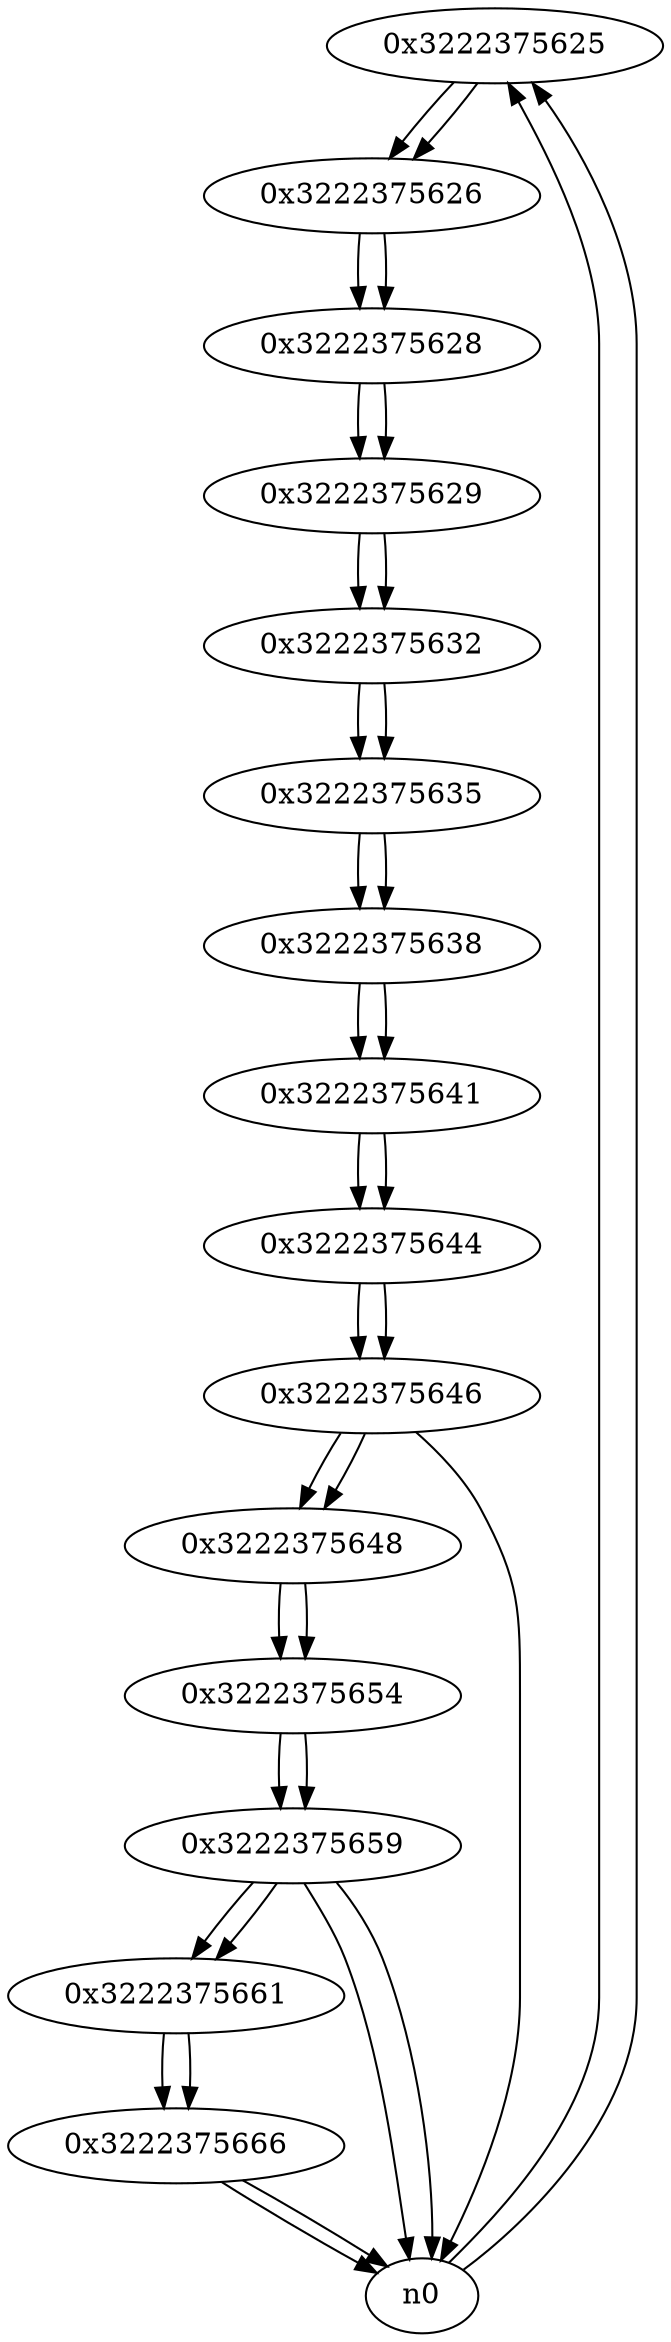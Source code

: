 digraph G{
/* nodes */
  n1 [label="0x3222375625"]
  n2 [label="0x3222375626"]
  n3 [label="0x3222375628"]
  n4 [label="0x3222375629"]
  n5 [label="0x3222375632"]
  n6 [label="0x3222375635"]
  n7 [label="0x3222375638"]
  n8 [label="0x3222375641"]
  n9 [label="0x3222375644"]
  n10 [label="0x3222375646"]
  n11 [label="0x3222375648"]
  n12 [label="0x3222375654"]
  n13 [label="0x3222375659"]
  n14 [label="0x3222375661"]
  n15 [label="0x3222375666"]
/* edges */
n1 -> n2;
n0 -> n1;
n0 -> n1;
n2 -> n3;
n1 -> n2;
n3 -> n4;
n2 -> n3;
n4 -> n5;
n3 -> n4;
n5 -> n6;
n4 -> n5;
n6 -> n7;
n5 -> n6;
n7 -> n8;
n6 -> n7;
n8 -> n9;
n7 -> n8;
n9 -> n10;
n8 -> n9;
n10 -> n11;
n10 -> n0;
n9 -> n10;
n11 -> n12;
n10 -> n11;
n12 -> n13;
n11 -> n12;
n13 -> n14;
n13 -> n0;
n13 -> n0;
n12 -> n13;
n14 -> n15;
n13 -> n14;
n15 -> n0;
n15 -> n0;
n14 -> n15;
}
